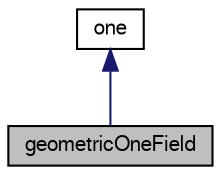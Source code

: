 digraph "geometricOneField"
{
  bgcolor="transparent";
  edge [fontname="FreeSans",fontsize="10",labelfontname="FreeSans",labelfontsize="10"];
  node [fontname="FreeSans",fontsize="10",shape=record];
  Node2 [label="geometricOneField",height=0.2,width=0.4,color="black", fillcolor="grey75", style="filled", fontcolor="black"];
  Node3 -> Node2 [dir="back",color="midnightblue",fontsize="10",style="solid",fontname="FreeSans"];
  Node3 [label="one",height=0.2,width=0.4,color="black",URL="$a27758.html",tooltip="A class representing the concept of 1 (scalar(1.0)) used to avoid unnecessary manipulations for objec..."];
}
